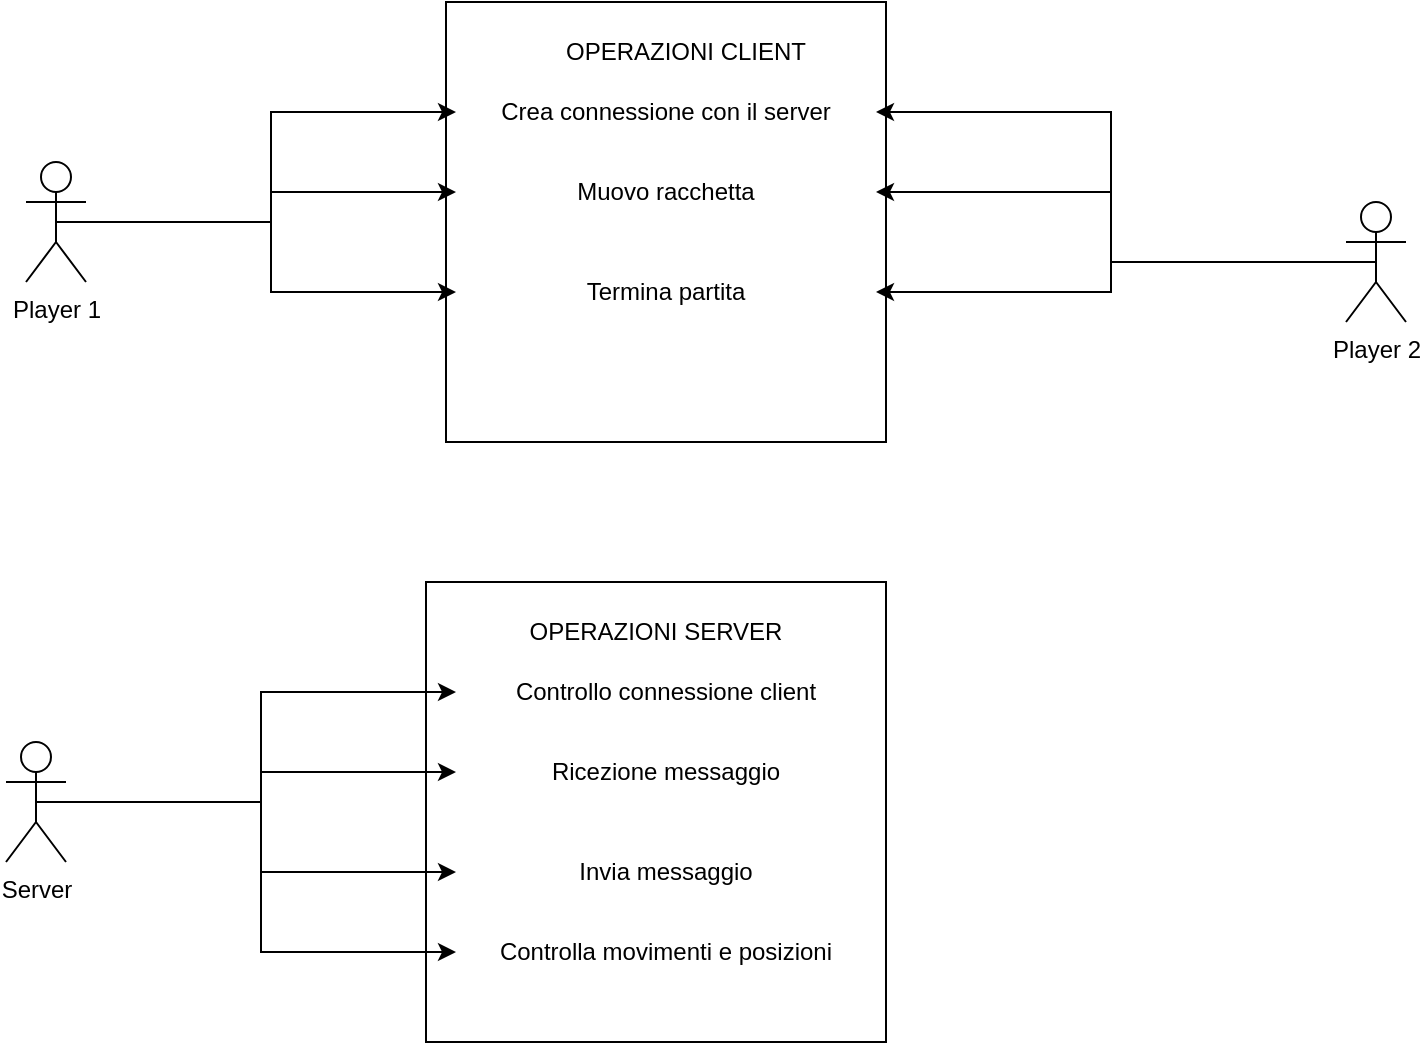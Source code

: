 <mxfile version="22.0.3" type="device">
  <diagram name="Pagina-1" id="uS4ioDqvzfgHfXR6FTxc">
    <mxGraphModel dx="1276" dy="606" grid="1" gridSize="10" guides="1" tooltips="1" connect="1" arrows="1" fold="1" page="1" pageScale="1" pageWidth="827" pageHeight="1169" math="0" shadow="0">
      <root>
        <mxCell id="0" />
        <mxCell id="1" parent="0" />
        <mxCell id="VElnxKR7kFW3beljiprO-8" value="" style="whiteSpace=wrap;html=1;aspect=fixed;" parent="1" vertex="1">
          <mxGeometry x="270" y="70" width="220" height="220" as="geometry" />
        </mxCell>
        <mxCell id="VElnxKR7kFW3beljiprO-9" value="OPERAZIONI CLIENT" style="text;html=1;strokeColor=none;fillColor=none;align=center;verticalAlign=middle;whiteSpace=wrap;rounded=0;" parent="1" vertex="1">
          <mxGeometry x="310" y="80" width="160" height="30" as="geometry" />
        </mxCell>
        <mxCell id="VElnxKR7kFW3beljiprO-11" value="Crea connessione con il server" style="text;html=1;strokeColor=none;fillColor=none;align=center;verticalAlign=middle;whiteSpace=wrap;rounded=0;" parent="1" vertex="1">
          <mxGeometry x="275" y="110" width="210" height="30" as="geometry" />
        </mxCell>
        <mxCell id="VElnxKR7kFW3beljiprO-13" value="Muovo racchetta" style="text;html=1;strokeColor=none;fillColor=none;align=center;verticalAlign=middle;whiteSpace=wrap;rounded=0;" parent="1" vertex="1">
          <mxGeometry x="275" y="150" width="210" height="30" as="geometry" />
        </mxCell>
        <mxCell id="VElnxKR7kFW3beljiprO-15" value="Termina partita" style="text;html=1;strokeColor=none;fillColor=none;align=center;verticalAlign=middle;whiteSpace=wrap;rounded=0;" parent="1" vertex="1">
          <mxGeometry x="275" y="200" width="210" height="30" as="geometry" />
        </mxCell>
        <mxCell id="_fDZxTkI0RI00AGc4Hnp-6" style="edgeStyle=orthogonalEdgeStyle;rounded=0;orthogonalLoop=1;jettySize=auto;html=1;exitX=0.5;exitY=0.5;exitDx=0;exitDy=0;exitPerimeter=0;entryX=0;entryY=0.5;entryDx=0;entryDy=0;" parent="1" source="VElnxKR7kFW3beljiprO-1" target="VElnxKR7kFW3beljiprO-15" edge="1">
          <mxGeometry relative="1" as="geometry" />
        </mxCell>
        <mxCell id="VElnxKR7kFW3beljiprO-1" value="Player 1" style="shape=umlActor;verticalLabelPosition=bottom;verticalAlign=top;html=1;outlineConnect=0;" parent="1" vertex="1">
          <mxGeometry x="60" y="150" width="30" height="60" as="geometry" />
        </mxCell>
        <mxCell id="_fDZxTkI0RI00AGc4Hnp-3" style="edgeStyle=orthogonalEdgeStyle;rounded=0;orthogonalLoop=1;jettySize=auto;html=1;exitX=0.5;exitY=0.5;exitDx=0;exitDy=0;exitPerimeter=0;entryX=0;entryY=0.5;entryDx=0;entryDy=0;" parent="1" source="VElnxKR7kFW3beljiprO-1" target="VElnxKR7kFW3beljiprO-11" edge="1">
          <mxGeometry relative="1" as="geometry" />
        </mxCell>
        <mxCell id="_fDZxTkI0RI00AGc4Hnp-4" style="edgeStyle=orthogonalEdgeStyle;rounded=0;orthogonalLoop=1;jettySize=auto;html=1;exitX=0.5;exitY=0.5;exitDx=0;exitDy=0;exitPerimeter=0;" parent="1" source="VElnxKR7kFW3beljiprO-1" target="VElnxKR7kFW3beljiprO-13" edge="1">
          <mxGeometry relative="1" as="geometry" />
        </mxCell>
        <mxCell id="_fDZxTkI0RI00AGc4Hnp-8" style="edgeStyle=orthogonalEdgeStyle;rounded=0;orthogonalLoop=1;jettySize=auto;html=1;exitX=0.5;exitY=0.5;exitDx=0;exitDy=0;exitPerimeter=0;entryX=1;entryY=0.5;entryDx=0;entryDy=0;" parent="1" source="VElnxKR7kFW3beljiprO-2" target="VElnxKR7kFW3beljiprO-11" edge="1">
          <mxGeometry relative="1" as="geometry" />
        </mxCell>
        <mxCell id="_fDZxTkI0RI00AGc4Hnp-9" style="edgeStyle=orthogonalEdgeStyle;rounded=0;orthogonalLoop=1;jettySize=auto;html=1;exitX=0.5;exitY=0.5;exitDx=0;exitDy=0;exitPerimeter=0;entryX=1;entryY=0.5;entryDx=0;entryDy=0;" parent="1" source="VElnxKR7kFW3beljiprO-2" target="VElnxKR7kFW3beljiprO-13" edge="1">
          <mxGeometry relative="1" as="geometry" />
        </mxCell>
        <mxCell id="_fDZxTkI0RI00AGc4Hnp-11" style="edgeStyle=orthogonalEdgeStyle;rounded=0;orthogonalLoop=1;jettySize=auto;html=1;exitX=0.5;exitY=0.5;exitDx=0;exitDy=0;exitPerimeter=0;entryX=1;entryY=0.5;entryDx=0;entryDy=0;" parent="1" source="VElnxKR7kFW3beljiprO-2" target="VElnxKR7kFW3beljiprO-15" edge="1">
          <mxGeometry relative="1" as="geometry" />
        </mxCell>
        <mxCell id="VElnxKR7kFW3beljiprO-2" value="Player 2" style="shape=umlActor;verticalLabelPosition=bottom;verticalAlign=top;html=1;outlineConnect=0;" parent="1" vertex="1">
          <mxGeometry x="720" y="170" width="30" height="60" as="geometry" />
        </mxCell>
        <mxCell id="_fDZxTkI0RI00AGc4Hnp-13" value="" style="whiteSpace=wrap;html=1;aspect=fixed;" parent="1" vertex="1">
          <mxGeometry x="260" y="360" width="230" height="230" as="geometry" />
        </mxCell>
        <mxCell id="_fDZxTkI0RI00AGc4Hnp-14" value="OPERAZIONI SERVER" style="text;html=1;strokeColor=none;fillColor=none;align=center;verticalAlign=middle;whiteSpace=wrap;rounded=0;" parent="1" vertex="1">
          <mxGeometry x="295" y="370" width="160" height="30" as="geometry" />
        </mxCell>
        <mxCell id="_fDZxTkI0RI00AGc4Hnp-15" value="Controllo connessione client" style="text;html=1;strokeColor=none;fillColor=none;align=center;verticalAlign=middle;whiteSpace=wrap;rounded=0;" parent="1" vertex="1">
          <mxGeometry x="275" y="400" width="210" height="30" as="geometry" />
        </mxCell>
        <mxCell id="_fDZxTkI0RI00AGc4Hnp-16" value="Ricezione messaggio" style="text;html=1;strokeColor=none;fillColor=none;align=center;verticalAlign=middle;whiteSpace=wrap;rounded=0;" parent="1" vertex="1">
          <mxGeometry x="275" y="440" width="210" height="30" as="geometry" />
        </mxCell>
        <mxCell id="_fDZxTkI0RI00AGc4Hnp-17" value="Invia messaggio" style="text;html=1;strokeColor=none;fillColor=none;align=center;verticalAlign=middle;whiteSpace=wrap;rounded=0;" parent="1" vertex="1">
          <mxGeometry x="275" y="490" width="210" height="30" as="geometry" />
        </mxCell>
        <mxCell id="_fDZxTkI0RI00AGc4Hnp-18" value="Controlla movimenti e posizioni" style="text;html=1;strokeColor=none;fillColor=none;align=center;verticalAlign=middle;whiteSpace=wrap;rounded=0;" parent="1" vertex="1">
          <mxGeometry x="275" y="530" width="210" height="30" as="geometry" />
        </mxCell>
        <mxCell id="_fDZxTkI0RI00AGc4Hnp-20" style="edgeStyle=orthogonalEdgeStyle;rounded=0;orthogonalLoop=1;jettySize=auto;html=1;exitX=0.5;exitY=0.5;exitDx=0;exitDy=0;exitPerimeter=0;" parent="1" source="_fDZxTkI0RI00AGc4Hnp-23" target="_fDZxTkI0RI00AGc4Hnp-17" edge="1">
          <mxGeometry relative="1" as="geometry" />
        </mxCell>
        <mxCell id="_fDZxTkI0RI00AGc4Hnp-21" style="edgeStyle=orthogonalEdgeStyle;rounded=0;orthogonalLoop=1;jettySize=auto;html=1;exitX=0.5;exitY=0.5;exitDx=0;exitDy=0;exitPerimeter=0;entryX=0;entryY=0.5;entryDx=0;entryDy=0;" parent="1" source="_fDZxTkI0RI00AGc4Hnp-23" target="_fDZxTkI0RI00AGc4Hnp-18" edge="1">
          <mxGeometry relative="1" as="geometry" />
        </mxCell>
        <mxCell id="_fDZxTkI0RI00AGc4Hnp-23" value="Server" style="shape=umlActor;verticalLabelPosition=bottom;verticalAlign=top;html=1;outlineConnect=0;" parent="1" vertex="1">
          <mxGeometry x="50" y="440" width="30" height="60" as="geometry" />
        </mxCell>
        <mxCell id="_fDZxTkI0RI00AGc4Hnp-24" style="edgeStyle=orthogonalEdgeStyle;rounded=0;orthogonalLoop=1;jettySize=auto;html=1;exitX=0.5;exitY=0.5;exitDx=0;exitDy=0;exitPerimeter=0;entryX=0;entryY=0.5;entryDx=0;entryDy=0;" parent="1" source="_fDZxTkI0RI00AGc4Hnp-23" target="_fDZxTkI0RI00AGc4Hnp-15" edge="1">
          <mxGeometry relative="1" as="geometry" />
        </mxCell>
        <mxCell id="_fDZxTkI0RI00AGc4Hnp-25" style="edgeStyle=orthogonalEdgeStyle;rounded=0;orthogonalLoop=1;jettySize=auto;html=1;exitX=0.5;exitY=0.5;exitDx=0;exitDy=0;exitPerimeter=0;" parent="1" source="_fDZxTkI0RI00AGc4Hnp-23" target="_fDZxTkI0RI00AGc4Hnp-16" edge="1">
          <mxGeometry relative="1" as="geometry" />
        </mxCell>
        <mxCell id="kG_K61mudXY57WaqsTsU-1" style="edgeStyle=orthogonalEdgeStyle;rounded=0;orthogonalLoop=1;jettySize=auto;html=1;exitX=0.5;exitY=1;exitDx=0;exitDy=0;" edge="1" parent="1" source="VElnxKR7kFW3beljiprO-8" target="VElnxKR7kFW3beljiprO-8">
          <mxGeometry relative="1" as="geometry" />
        </mxCell>
      </root>
    </mxGraphModel>
  </diagram>
</mxfile>
